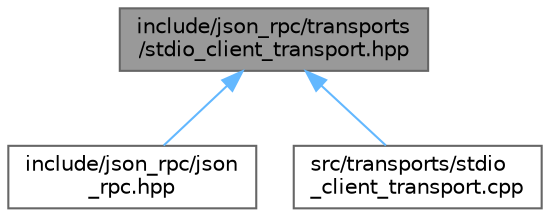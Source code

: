 digraph "include/json_rpc/transports/stdio_client_transport.hpp"
{
 // LATEX_PDF_SIZE
  bgcolor="transparent";
  edge [fontname=Helvetica,fontsize=10,labelfontname=Helvetica,labelfontsize=10];
  node [fontname=Helvetica,fontsize=10,shape=box,height=0.2,width=0.4];
  Node1 [id="Node000001",label="include/json_rpc/transports\l/stdio_client_transport.hpp",height=0.2,width=0.4,color="gray40", fillcolor="grey60", style="filled", fontcolor="black",tooltip=" "];
  Node1 -> Node2 [id="edge1_Node000001_Node000002",dir="back",color="steelblue1",style="solid",tooltip=" "];
  Node2 [id="Node000002",label="include/json_rpc/json\l_rpc.hpp",height=0.2,width=0.4,color="grey40", fillcolor="white", style="filled",URL="$json__rpc_8hpp.html",tooltip=" "];
  Node1 -> Node3 [id="edge2_Node000001_Node000003",dir="back",color="steelblue1",style="solid",tooltip=" "];
  Node3 [id="Node000003",label="src/transports/stdio\l_client_transport.cpp",height=0.2,width=0.4,color="grey40", fillcolor="white", style="filled",URL="$stdio__client__transport_8cpp.html",tooltip=" "];
}

